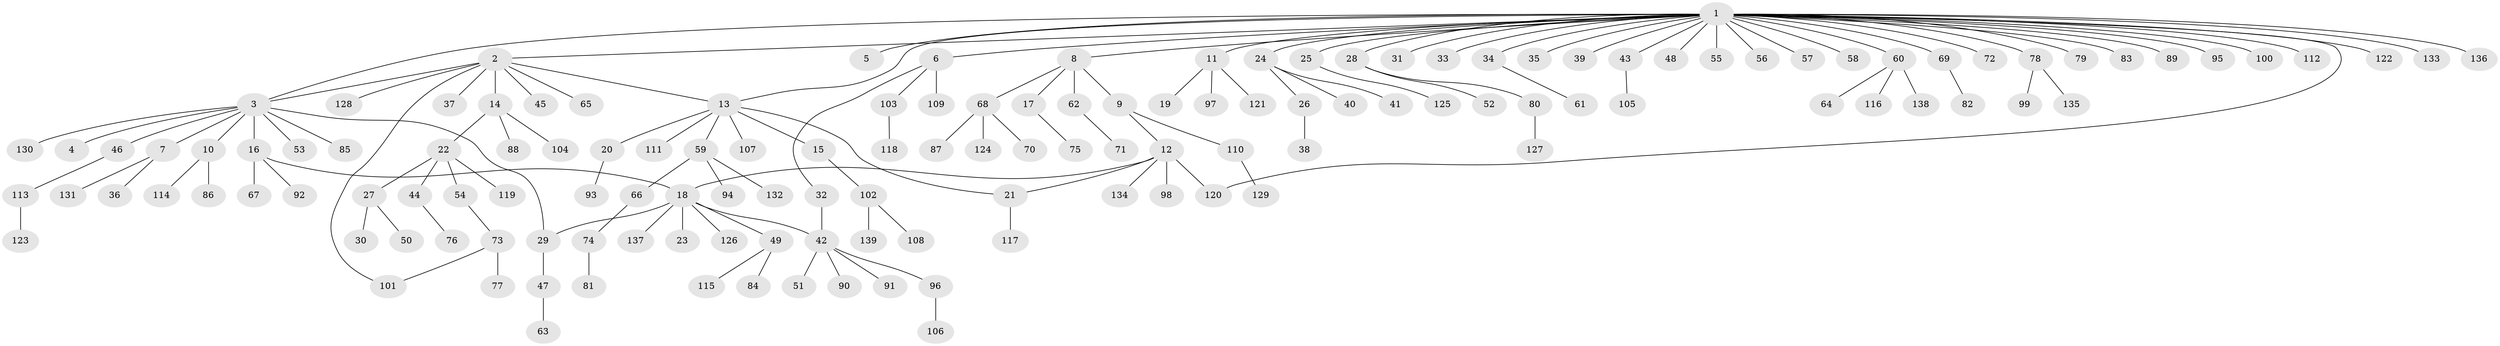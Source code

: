 // Generated by graph-tools (version 1.1) at 2025/14/03/09/25 04:14:44]
// undirected, 139 vertices, 146 edges
graph export_dot {
graph [start="1"]
  node [color=gray90,style=filled];
  1;
  2;
  3;
  4;
  5;
  6;
  7;
  8;
  9;
  10;
  11;
  12;
  13;
  14;
  15;
  16;
  17;
  18;
  19;
  20;
  21;
  22;
  23;
  24;
  25;
  26;
  27;
  28;
  29;
  30;
  31;
  32;
  33;
  34;
  35;
  36;
  37;
  38;
  39;
  40;
  41;
  42;
  43;
  44;
  45;
  46;
  47;
  48;
  49;
  50;
  51;
  52;
  53;
  54;
  55;
  56;
  57;
  58;
  59;
  60;
  61;
  62;
  63;
  64;
  65;
  66;
  67;
  68;
  69;
  70;
  71;
  72;
  73;
  74;
  75;
  76;
  77;
  78;
  79;
  80;
  81;
  82;
  83;
  84;
  85;
  86;
  87;
  88;
  89;
  90;
  91;
  92;
  93;
  94;
  95;
  96;
  97;
  98;
  99;
  100;
  101;
  102;
  103;
  104;
  105;
  106;
  107;
  108;
  109;
  110;
  111;
  112;
  113;
  114;
  115;
  116;
  117;
  118;
  119;
  120;
  121;
  122;
  123;
  124;
  125;
  126;
  127;
  128;
  129;
  130;
  131;
  132;
  133;
  134;
  135;
  136;
  137;
  138;
  139;
  1 -- 2;
  1 -- 3;
  1 -- 5;
  1 -- 6;
  1 -- 8;
  1 -- 11;
  1 -- 13;
  1 -- 24;
  1 -- 25;
  1 -- 28;
  1 -- 31;
  1 -- 33;
  1 -- 34;
  1 -- 35;
  1 -- 39;
  1 -- 43;
  1 -- 48;
  1 -- 55;
  1 -- 56;
  1 -- 57;
  1 -- 58;
  1 -- 60;
  1 -- 69;
  1 -- 72;
  1 -- 78;
  1 -- 79;
  1 -- 83;
  1 -- 89;
  1 -- 95;
  1 -- 100;
  1 -- 112;
  1 -- 120;
  1 -- 122;
  1 -- 133;
  1 -- 136;
  2 -- 3;
  2 -- 13;
  2 -- 14;
  2 -- 37;
  2 -- 45;
  2 -- 65;
  2 -- 101;
  2 -- 128;
  3 -- 4;
  3 -- 7;
  3 -- 10;
  3 -- 16;
  3 -- 29;
  3 -- 46;
  3 -- 53;
  3 -- 85;
  3 -- 130;
  6 -- 32;
  6 -- 103;
  6 -- 109;
  7 -- 36;
  7 -- 131;
  8 -- 9;
  8 -- 17;
  8 -- 62;
  8 -- 68;
  9 -- 12;
  9 -- 110;
  10 -- 86;
  10 -- 114;
  11 -- 19;
  11 -- 97;
  11 -- 121;
  12 -- 18;
  12 -- 21;
  12 -- 98;
  12 -- 120;
  12 -- 134;
  13 -- 15;
  13 -- 20;
  13 -- 21;
  13 -- 59;
  13 -- 107;
  13 -- 111;
  14 -- 22;
  14 -- 88;
  14 -- 104;
  15 -- 102;
  16 -- 18;
  16 -- 67;
  16 -- 92;
  17 -- 75;
  18 -- 23;
  18 -- 29;
  18 -- 42;
  18 -- 49;
  18 -- 126;
  18 -- 137;
  20 -- 93;
  21 -- 117;
  22 -- 27;
  22 -- 44;
  22 -- 54;
  22 -- 119;
  24 -- 26;
  24 -- 40;
  24 -- 41;
  25 -- 125;
  26 -- 38;
  27 -- 30;
  27 -- 50;
  28 -- 52;
  28 -- 80;
  29 -- 47;
  32 -- 42;
  34 -- 61;
  42 -- 51;
  42 -- 90;
  42 -- 91;
  42 -- 96;
  43 -- 105;
  44 -- 76;
  46 -- 113;
  47 -- 63;
  49 -- 84;
  49 -- 115;
  54 -- 73;
  59 -- 66;
  59 -- 94;
  59 -- 132;
  60 -- 64;
  60 -- 116;
  60 -- 138;
  62 -- 71;
  66 -- 74;
  68 -- 70;
  68 -- 87;
  68 -- 124;
  69 -- 82;
  73 -- 77;
  73 -- 101;
  74 -- 81;
  78 -- 99;
  78 -- 135;
  80 -- 127;
  96 -- 106;
  102 -- 108;
  102 -- 139;
  103 -- 118;
  110 -- 129;
  113 -- 123;
}
